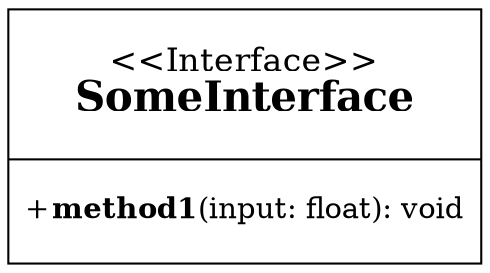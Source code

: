 digraph {
	node[shape=record];

	SomeInterface [
		label=<{
			<br/>
			<font point-size="16">&lt;&lt;Interface&gt;&gt;</font><br/>
			<b><font point-size="20">SomeInterface</font></b><br/>
			<br/>
			|
			<br/>
			+<b>method1</b>(input: float): void<br align="left"/>
			<br/>
		}>
	];
}
